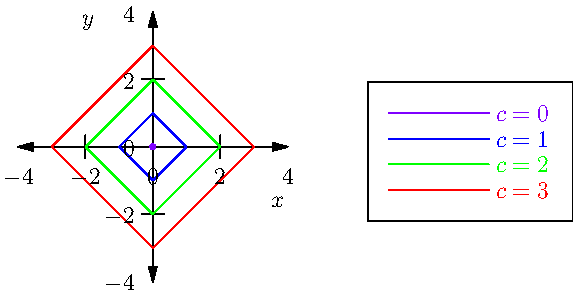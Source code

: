 // Asymptote code for plotting level curves of f(x, y) = x^2 + y^2
import graph;

size(10cm);

real f(real x, real y) {
  return x^2 + y^2;
}

// Set up the range of the plot
real xmin = -4, xmax = 4;
real ymin = -4, ymax = 4;

// Draw axes
xaxis("$x$", xmin, xmax, Ticks(Step=2, begin=false, end=false), Arrows);
yaxis("$y$", ymin, ymax, Ticks(Step=2, begin=false, end=false), Arrows);

// Plot the level curves for different values of c
draw(circle((0, 0), 0), purple, "$c = 0$");
dot((0,0), purple);
draw((1,0)--(0,1)--(-1,0)--(0,-1)--cycle, blue, "$c = 1$");
draw((2,0)--(0,2)--(-2,0)--(0,-2)--cycle, green, "$c = 2$");
draw((3,0)--(0,3)--(-3,0)--(0,-3)--cycle, red, "$c = 3$");

add(legend(),(7,1), UnFill);
